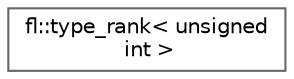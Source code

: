 digraph "Graphical Class Hierarchy"
{
 // INTERACTIVE_SVG=YES
 // LATEX_PDF_SIZE
  bgcolor="transparent";
  edge [fontname=Helvetica,fontsize=10,labelfontname=Helvetica,labelfontsize=10];
  node [fontname=Helvetica,fontsize=10,shape=box,height=0.2,width=0.4];
  rankdir="LR";
  Node0 [id="Node000000",label="fl::type_rank\< unsigned\l int \>",height=0.2,width=0.4,color="grey40", fillcolor="white", style="filled",URL="$d1/d9a/structfl_1_1type__rank_3_01unsigned_01int_01_4.html",tooltip=" "];
}
